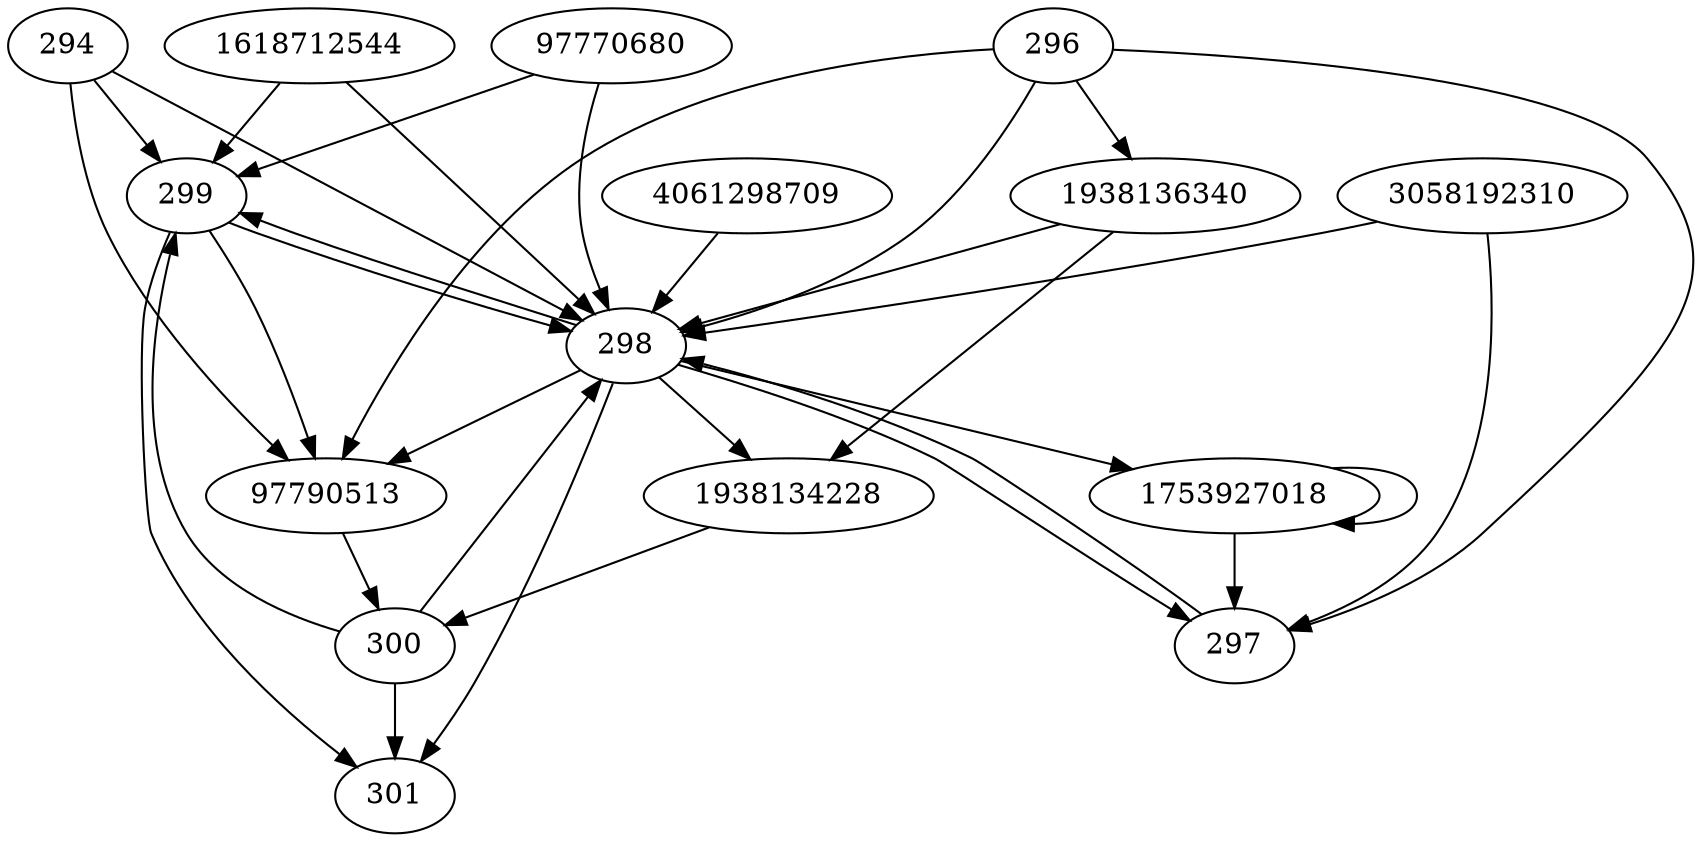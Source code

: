 digraph  {
1618712544;
294;
296;
297;
1753927018;
299;
300;
301;
298;
97790513;
1938136340;
4061298709;
3058192310;
1938134228;
97770680;
1618712544 -> 298;
1618712544 -> 299;
294 -> 97790513;
294 -> 298;
294 -> 299;
296 -> 97790513;
296 -> 1938136340;
296 -> 297;
296 -> 298;
297 -> 298;
1753927018 -> 1753927018;
1753927018 -> 297;
299 -> 97790513;
299 -> 298;
299 -> 301;
300 -> 298;
300 -> 299;
300 -> 301;
298 -> 297;
298 -> 299;
298 -> 1753927018;
298 -> 97790513;
298 -> 301;
298 -> 1938134228;
97790513 -> 300;
1938136340 -> 1938134228;
1938136340 -> 298;
4061298709 -> 298;
3058192310 -> 297;
3058192310 -> 298;
1938134228 -> 300;
97770680 -> 298;
97770680 -> 299;
}

